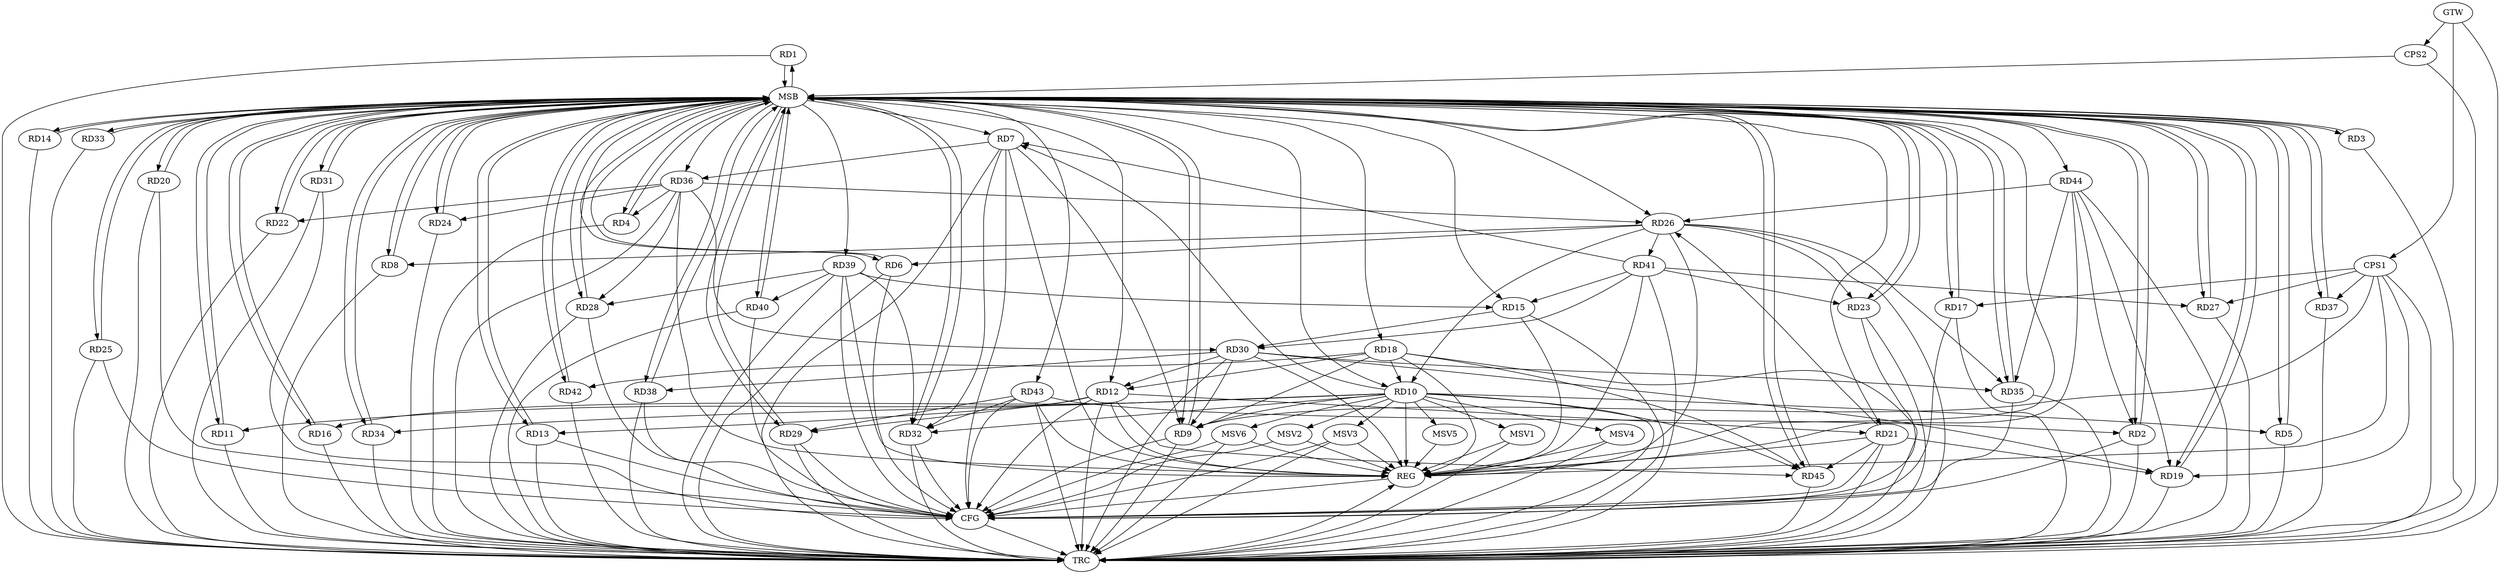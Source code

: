 strict digraph G {
  RD1 [ label="RD1" ];
  RD2 [ label="RD2" ];
  RD3 [ label="RD3" ];
  RD4 [ label="RD4" ];
  RD5 [ label="RD5" ];
  RD6 [ label="RD6" ];
  RD7 [ label="RD7" ];
  RD8 [ label="RD8" ];
  RD9 [ label="RD9" ];
  RD10 [ label="RD10" ];
  RD11 [ label="RD11" ];
  RD12 [ label="RD12" ];
  RD13 [ label="RD13" ];
  RD14 [ label="RD14" ];
  RD15 [ label="RD15" ];
  RD16 [ label="RD16" ];
  RD17 [ label="RD17" ];
  RD18 [ label="RD18" ];
  RD19 [ label="RD19" ];
  RD20 [ label="RD20" ];
  RD21 [ label="RD21" ];
  RD22 [ label="RD22" ];
  RD23 [ label="RD23" ];
  RD24 [ label="RD24" ];
  RD25 [ label="RD25" ];
  RD26 [ label="RD26" ];
  RD27 [ label="RD27" ];
  RD28 [ label="RD28" ];
  RD29 [ label="RD29" ];
  RD30 [ label="RD30" ];
  RD31 [ label="RD31" ];
  RD32 [ label="RD32" ];
  RD33 [ label="RD33" ];
  RD34 [ label="RD34" ];
  RD35 [ label="RD35" ];
  RD36 [ label="RD36" ];
  RD37 [ label="RD37" ];
  RD38 [ label="RD38" ];
  RD39 [ label="RD39" ];
  RD40 [ label="RD40" ];
  RD41 [ label="RD41" ];
  RD42 [ label="RD42" ];
  RD43 [ label="RD43" ];
  RD44 [ label="RD44" ];
  RD45 [ label="RD45" ];
  CPS1 [ label="CPS1" ];
  CPS2 [ label="CPS2" ];
  GTW [ label="GTW" ];
  REG [ label="REG" ];
  MSB [ label="MSB" ];
  CFG [ label="CFG" ];
  TRC [ label="TRC" ];
  MSV1 [ label="MSV1" ];
  MSV2 [ label="MSV2" ];
  MSV3 [ label="MSV3" ];
  MSV4 [ label="MSV4" ];
  MSV5 [ label="MSV5" ];
  MSV6 [ label="MSV6" ];
  RD43 -> RD2;
  RD44 -> RD2;
  RD36 -> RD4;
  RD10 -> RD5;
  RD26 -> RD6;
  RD7 -> RD9;
  RD10 -> RD7;
  RD7 -> RD32;
  RD7 -> RD36;
  RD41 -> RD7;
  RD26 -> RD8;
  RD10 -> RD9;
  RD18 -> RD9;
  RD30 -> RD9;
  RD10 -> RD11;
  RD10 -> RD16;
  RD18 -> RD10;
  RD26 -> RD10;
  RD10 -> RD32;
  RD10 -> RD34;
  RD10 -> RD45;
  RD12 -> RD13;
  RD18 -> RD12;
  RD12 -> RD21;
  RD12 -> RD29;
  RD30 -> RD12;
  RD12 -> RD45;
  RD15 -> RD30;
  RD39 -> RD15;
  RD41 -> RD15;
  RD18 -> RD42;
  RD18 -> RD45;
  RD21 -> RD19;
  RD30 -> RD19;
  RD44 -> RD19;
  RD21 -> RD26;
  RD21 -> RD45;
  RD36 -> RD22;
  RD26 -> RD23;
  RD41 -> RD23;
  RD36 -> RD24;
  RD26 -> RD35;
  RD36 -> RD26;
  RD26 -> RD41;
  RD44 -> RD26;
  RD41 -> RD27;
  RD36 -> RD28;
  RD39 -> RD28;
  RD43 -> RD29;
  RD30 -> RD35;
  RD36 -> RD30;
  RD30 -> RD38;
  RD41 -> RD30;
  RD39 -> RD32;
  RD43 -> RD32;
  RD44 -> RD35;
  RD39 -> RD40;
  CPS1 -> RD37;
  CPS1 -> RD9;
  CPS1 -> RD19;
  CPS1 -> RD27;
  CPS1 -> RD17;
  GTW -> CPS1;
  GTW -> CPS2;
  RD7 -> REG;
  RD10 -> REG;
  RD12 -> REG;
  RD15 -> REG;
  RD18 -> REG;
  RD21 -> REG;
  RD26 -> REG;
  RD30 -> REG;
  RD36 -> REG;
  RD39 -> REG;
  RD41 -> REG;
  RD43 -> REG;
  RD44 -> REG;
  CPS1 -> REG;
  RD1 -> MSB;
  MSB -> RD4;
  MSB -> RD8;
  MSB -> RD21;
  MSB -> RD33;
  MSB -> RD39;
  MSB -> RD42;
  MSB -> REG;
  RD2 -> MSB;
  MSB -> RD3;
  MSB -> RD25;
  RD3 -> MSB;
  MSB -> RD31;
  MSB -> RD35;
  MSB -> RD37;
  RD4 -> MSB;
  MSB -> RD5;
  MSB -> RD12;
  MSB -> RD24;
  MSB -> RD29;
  RD5 -> MSB;
  MSB -> RD2;
  MSB -> RD18;
  MSB -> RD22;
  RD6 -> MSB;
  MSB -> RD11;
  MSB -> RD20;
  MSB -> RD23;
  MSB -> RD27;
  MSB -> RD34;
  RD8 -> MSB;
  MSB -> RD17;
  MSB -> RD26;
  RD9 -> MSB;
  MSB -> RD45;
  RD11 -> MSB;
  MSB -> RD9;
  MSB -> RD10;
  MSB -> RD28;
  RD13 -> MSB;
  RD14 -> MSB;
  MSB -> RD32;
  RD16 -> MSB;
  MSB -> RD15;
  RD17 -> MSB;
  MSB -> RD14;
  MSB -> RD16;
  MSB -> RD19;
  RD19 -> MSB;
  RD20 -> MSB;
  MSB -> RD38;
  RD22 -> MSB;
  RD23 -> MSB;
  RD24 -> MSB;
  MSB -> RD7;
  MSB -> RD13;
  RD25 -> MSB;
  MSB -> RD40;
  RD27 -> MSB;
  RD28 -> MSB;
  MSB -> RD1;
  RD29 -> MSB;
  MSB -> RD6;
  MSB -> RD44;
  RD31 -> MSB;
  RD32 -> MSB;
  RD33 -> MSB;
  MSB -> RD43;
  RD34 -> MSB;
  RD35 -> MSB;
  RD37 -> MSB;
  RD38 -> MSB;
  RD40 -> MSB;
  MSB -> RD36;
  RD42 -> MSB;
  RD45 -> MSB;
  CPS2 -> MSB;
  RD12 -> CFG;
  RD38 -> CFG;
  RD13 -> CFG;
  RD39 -> CFG;
  RD17 -> CFG;
  RD2 -> CFG;
  RD25 -> CFG;
  RD6 -> CFG;
  RD28 -> CFG;
  RD7 -> CFG;
  RD43 -> CFG;
  RD9 -> CFG;
  RD31 -> CFG;
  RD32 -> CFG;
  RD20 -> CFG;
  RD29 -> CFG;
  RD40 -> CFG;
  RD23 -> CFG;
  RD21 -> CFG;
  RD35 -> CFG;
  REG -> CFG;
  RD1 -> TRC;
  RD2 -> TRC;
  RD3 -> TRC;
  RD4 -> TRC;
  RD5 -> TRC;
  RD6 -> TRC;
  RD7 -> TRC;
  RD8 -> TRC;
  RD9 -> TRC;
  RD10 -> TRC;
  RD11 -> TRC;
  RD12 -> TRC;
  RD13 -> TRC;
  RD14 -> TRC;
  RD15 -> TRC;
  RD16 -> TRC;
  RD17 -> TRC;
  RD18 -> TRC;
  RD19 -> TRC;
  RD20 -> TRC;
  RD21 -> TRC;
  RD22 -> TRC;
  RD23 -> TRC;
  RD24 -> TRC;
  RD25 -> TRC;
  RD26 -> TRC;
  RD27 -> TRC;
  RD28 -> TRC;
  RD29 -> TRC;
  RD30 -> TRC;
  RD31 -> TRC;
  RD32 -> TRC;
  RD33 -> TRC;
  RD34 -> TRC;
  RD35 -> TRC;
  RD36 -> TRC;
  RD37 -> TRC;
  RD38 -> TRC;
  RD39 -> TRC;
  RD40 -> TRC;
  RD41 -> TRC;
  RD42 -> TRC;
  RD43 -> TRC;
  RD44 -> TRC;
  RD45 -> TRC;
  CPS1 -> TRC;
  CPS2 -> TRC;
  GTW -> TRC;
  CFG -> TRC;
  TRC -> REG;
  RD10 -> MSV1;
  RD10 -> MSV2;
  MSV1 -> REG;
  MSV1 -> TRC;
  MSV2 -> REG;
  MSV2 -> CFG;
  RD10 -> MSV3;
  RD10 -> MSV4;
  RD10 -> MSV5;
  RD10 -> MSV6;
  MSV3 -> REG;
  MSV3 -> TRC;
  MSV3 -> CFG;
  MSV4 -> REG;
  MSV4 -> TRC;
  MSV5 -> REG;
  MSV6 -> REG;
  MSV6 -> TRC;
  MSV6 -> CFG;
}
